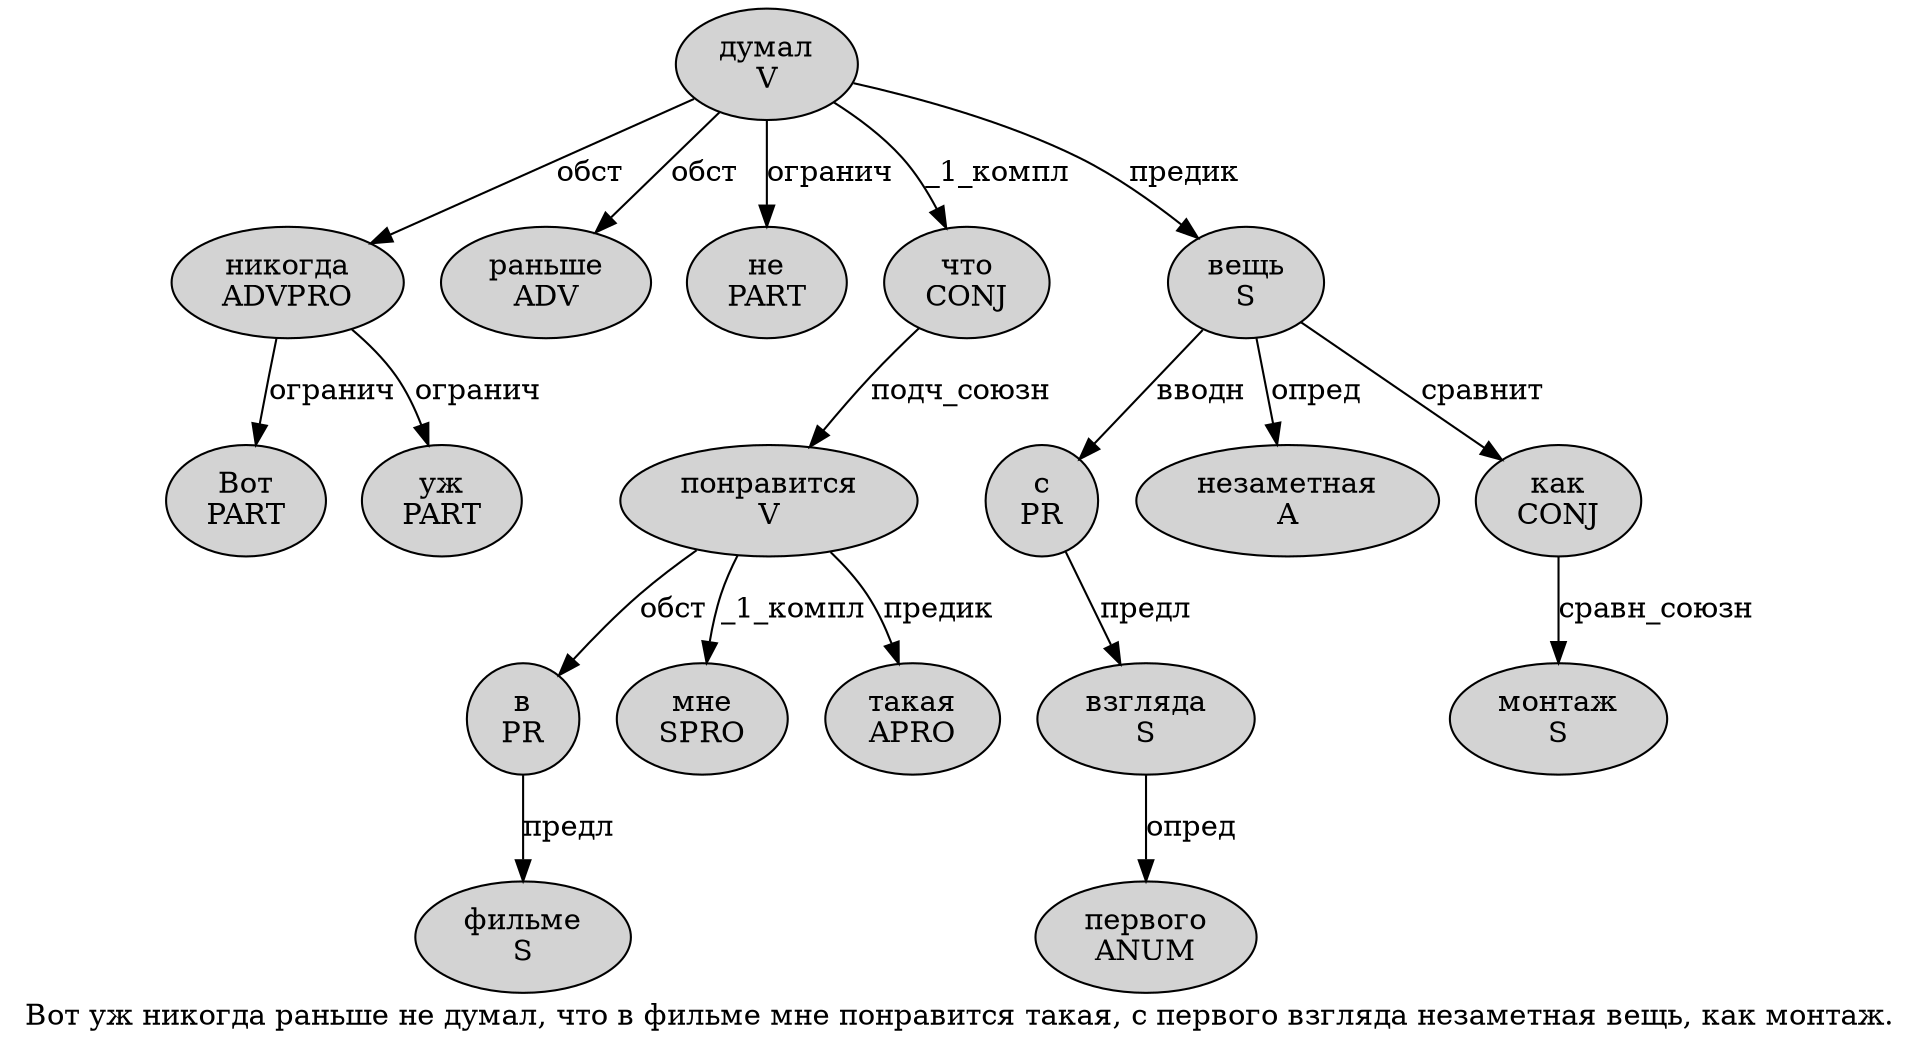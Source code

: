 digraph SENTENCE_14 {
	graph [label="Вот уж никогда раньше не думал, что в фильме мне понравится такая, с первого взгляда незаметная вещь, как монтаж."]
	node [style=filled]
		0 [label="Вот
PART" color="" fillcolor=lightgray penwidth=1 shape=ellipse]
		1 [label="уж
PART" color="" fillcolor=lightgray penwidth=1 shape=ellipse]
		2 [label="никогда
ADVPRO" color="" fillcolor=lightgray penwidth=1 shape=ellipse]
		3 [label="раньше
ADV" color="" fillcolor=lightgray penwidth=1 shape=ellipse]
		4 [label="не
PART" color="" fillcolor=lightgray penwidth=1 shape=ellipse]
		5 [label="думал
V" color="" fillcolor=lightgray penwidth=1 shape=ellipse]
		7 [label="что
CONJ" color="" fillcolor=lightgray penwidth=1 shape=ellipse]
		8 [label="в
PR" color="" fillcolor=lightgray penwidth=1 shape=ellipse]
		9 [label="фильме
S" color="" fillcolor=lightgray penwidth=1 shape=ellipse]
		10 [label="мне
SPRO" color="" fillcolor=lightgray penwidth=1 shape=ellipse]
		11 [label="понравится
V" color="" fillcolor=lightgray penwidth=1 shape=ellipse]
		12 [label="такая
APRO" color="" fillcolor=lightgray penwidth=1 shape=ellipse]
		14 [label="с
PR" color="" fillcolor=lightgray penwidth=1 shape=ellipse]
		15 [label="первого
ANUM" color="" fillcolor=lightgray penwidth=1 shape=ellipse]
		16 [label="взгляда
S" color="" fillcolor=lightgray penwidth=1 shape=ellipse]
		17 [label="незаметная
A" color="" fillcolor=lightgray penwidth=1 shape=ellipse]
		18 [label="вещь
S" color="" fillcolor=lightgray penwidth=1 shape=ellipse]
		20 [label="как
CONJ" color="" fillcolor=lightgray penwidth=1 shape=ellipse]
		21 [label="монтаж
S" color="" fillcolor=lightgray penwidth=1 shape=ellipse]
			8 -> 9 [label="предл"]
			5 -> 2 [label="обст"]
			5 -> 3 [label="обст"]
			5 -> 4 [label="огранич"]
			5 -> 7 [label="_1_компл"]
			5 -> 18 [label="предик"]
			2 -> 0 [label="огранич"]
			2 -> 1 [label="огранич"]
			18 -> 14 [label="вводн"]
			18 -> 17 [label="опред"]
			18 -> 20 [label="сравнит"]
			16 -> 15 [label="опред"]
			14 -> 16 [label="предл"]
			7 -> 11 [label="подч_союзн"]
			11 -> 8 [label="обст"]
			11 -> 10 [label="_1_компл"]
			11 -> 12 [label="предик"]
			20 -> 21 [label="сравн_союзн"]
}